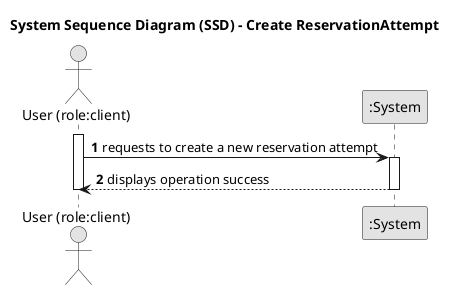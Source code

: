 @startuml
skinparam monochrome true
skinparam packageStyle rectangle
skinparam shadowing false

title System Sequence Diagram (SSD) - Create ReservationAttempt

autonumber

actor "User (role:client)" as User
participant ":System" as System

activate User

    User -> System : requests to create a new reservation attempt
    activate System

        System --> User : displays operation success
    deactivate System

deactivate User
@enduml